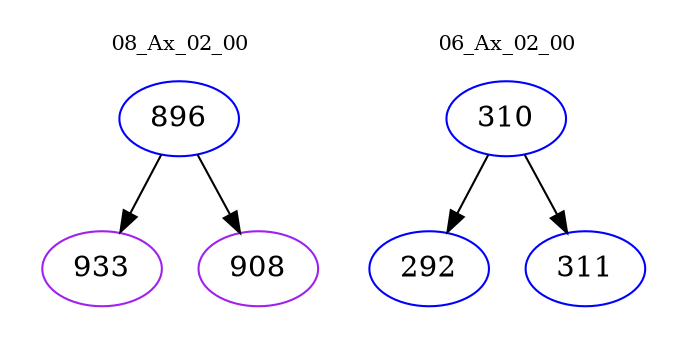 digraph{
subgraph cluster_0 {
color = white
label = "08_Ax_02_00";
fontsize=10;
T0_896 [label="896", color="blue"]
T0_896 -> T0_933 [color="black"]
T0_933 [label="933", color="purple"]
T0_896 -> T0_908 [color="black"]
T0_908 [label="908", color="purple"]
}
subgraph cluster_1 {
color = white
label = "06_Ax_02_00";
fontsize=10;
T1_310 [label="310", color="blue"]
T1_310 -> T1_292 [color="black"]
T1_292 [label="292", color="blue"]
T1_310 -> T1_311 [color="black"]
T1_311 [label="311", color="blue"]
}
}
